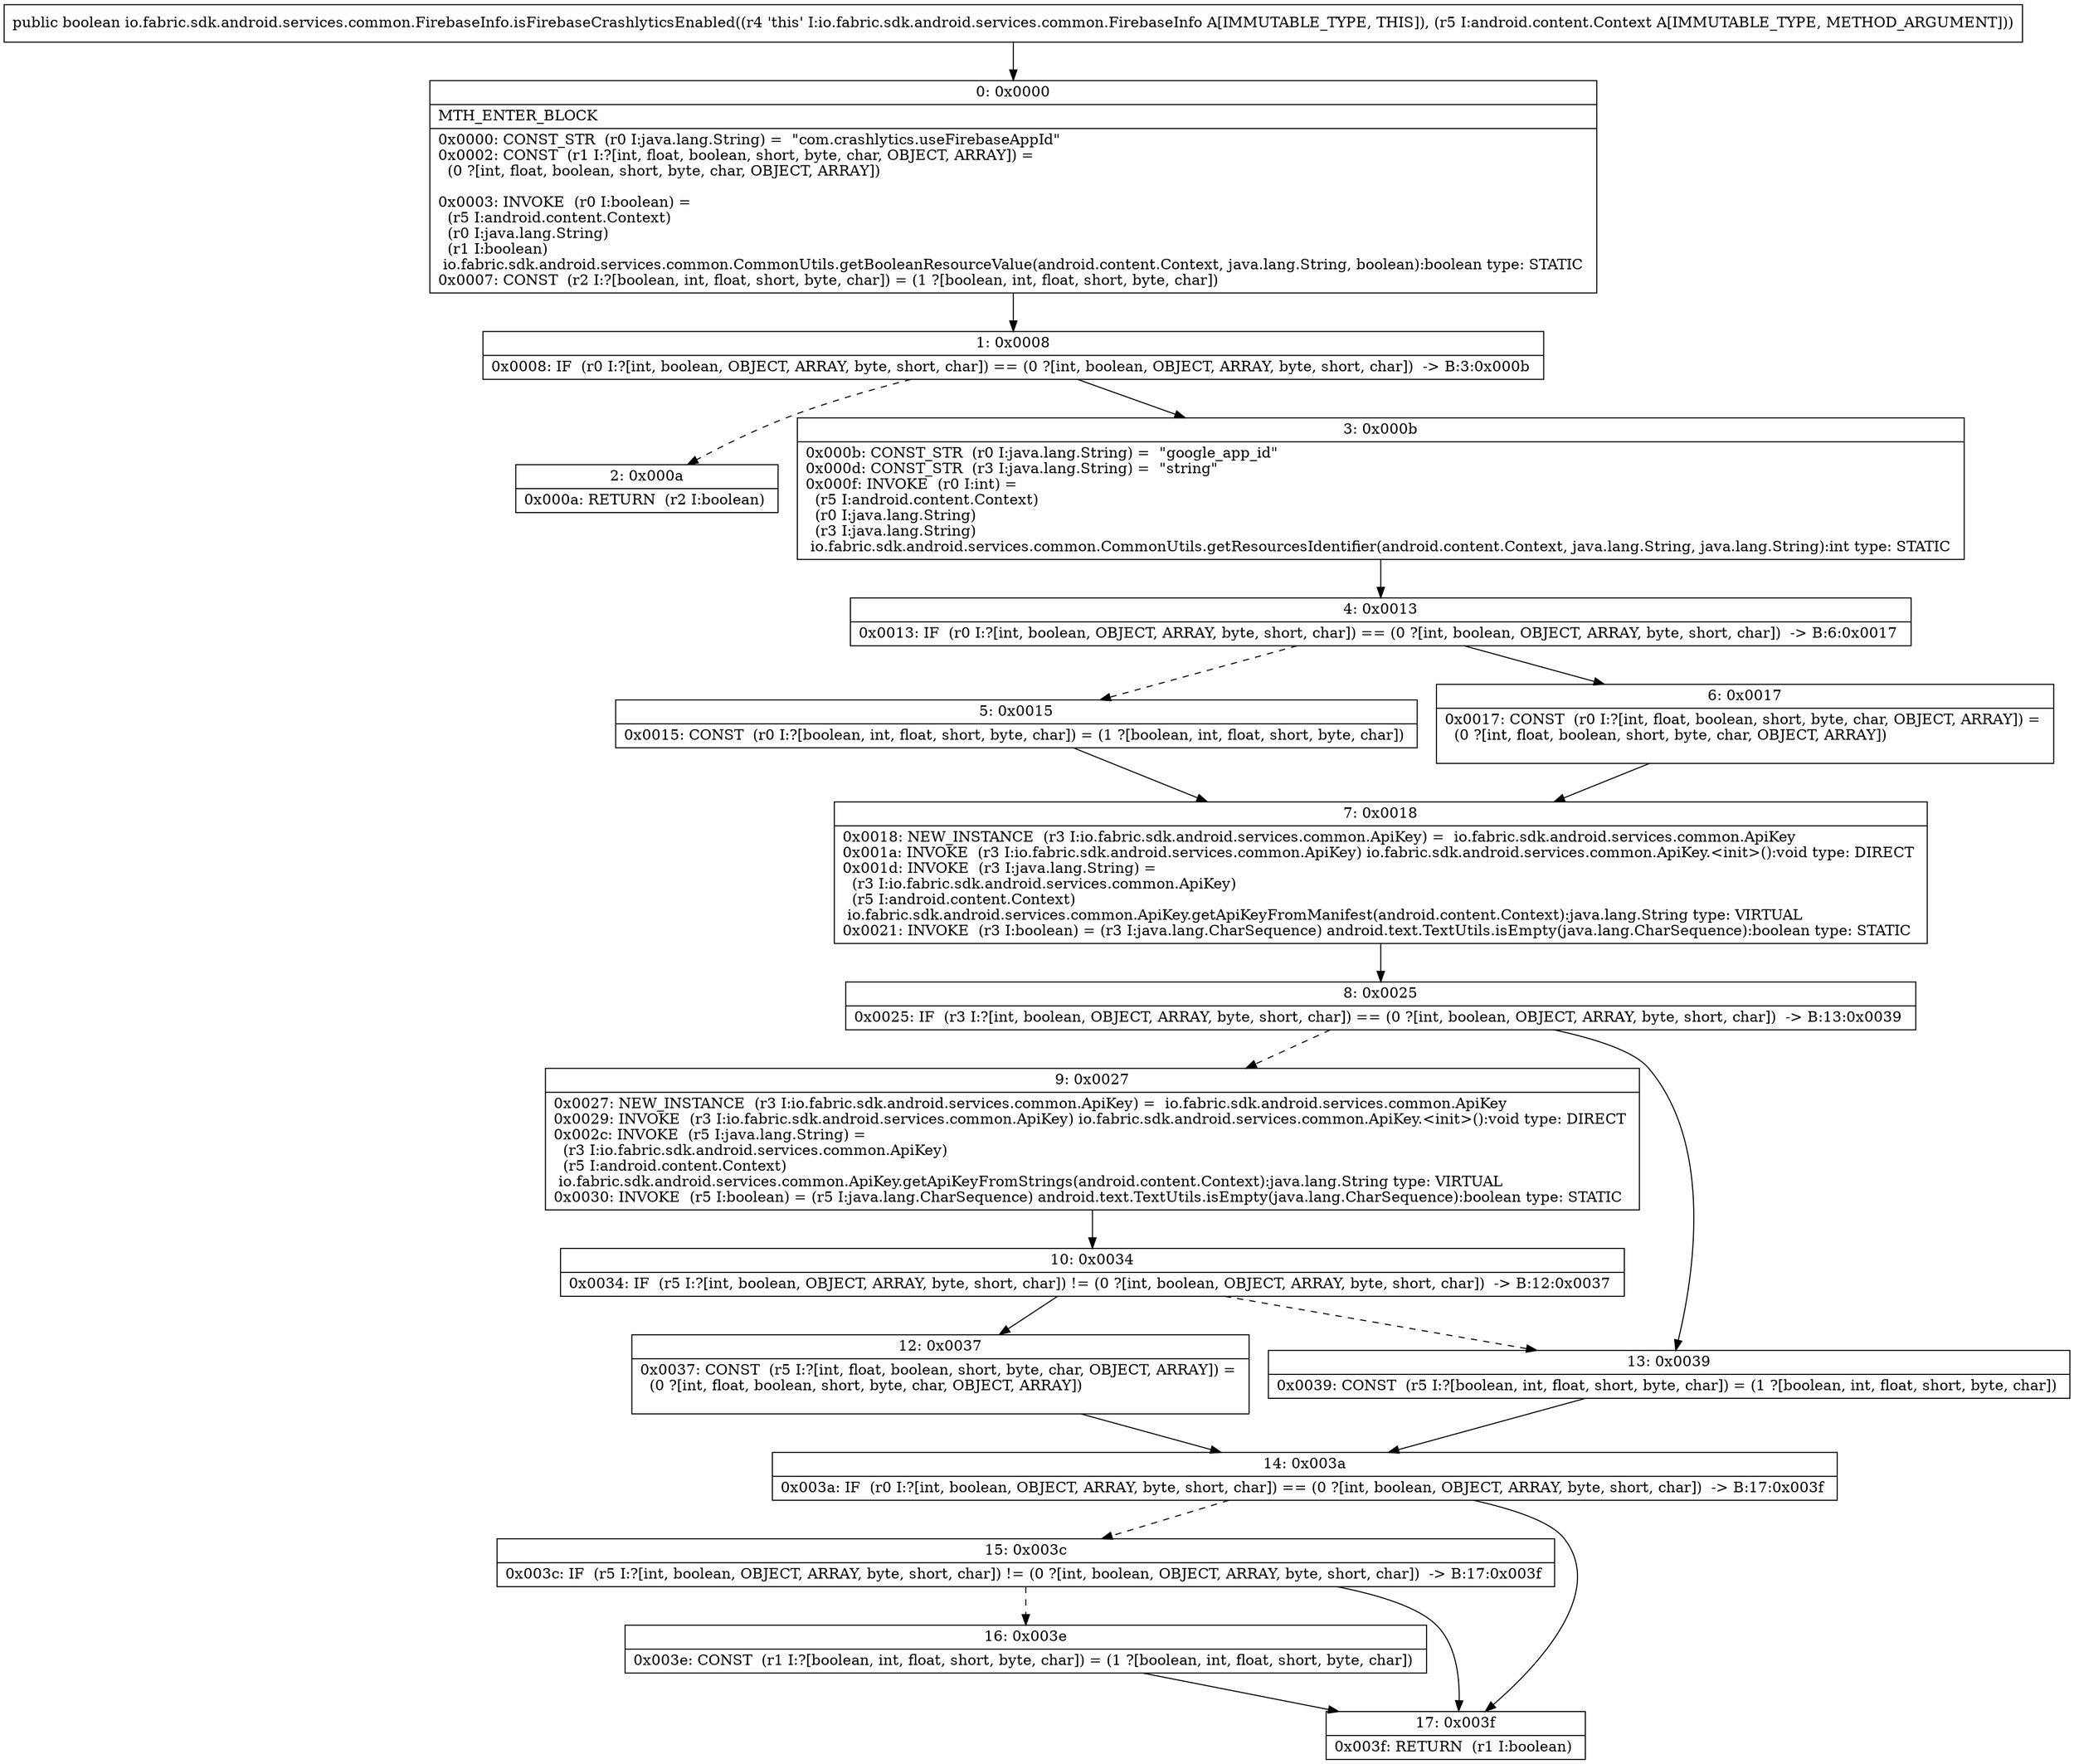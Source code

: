 digraph "CFG forio.fabric.sdk.android.services.common.FirebaseInfo.isFirebaseCrashlyticsEnabled(Landroid\/content\/Context;)Z" {
Node_0 [shape=record,label="{0\:\ 0x0000|MTH_ENTER_BLOCK\l|0x0000: CONST_STR  (r0 I:java.lang.String) =  \"com.crashlytics.useFirebaseAppId\" \l0x0002: CONST  (r1 I:?[int, float, boolean, short, byte, char, OBJECT, ARRAY]) = \l  (0 ?[int, float, boolean, short, byte, char, OBJECT, ARRAY])\l \l0x0003: INVOKE  (r0 I:boolean) = \l  (r5 I:android.content.Context)\l  (r0 I:java.lang.String)\l  (r1 I:boolean)\l io.fabric.sdk.android.services.common.CommonUtils.getBooleanResourceValue(android.content.Context, java.lang.String, boolean):boolean type: STATIC \l0x0007: CONST  (r2 I:?[boolean, int, float, short, byte, char]) = (1 ?[boolean, int, float, short, byte, char]) \l}"];
Node_1 [shape=record,label="{1\:\ 0x0008|0x0008: IF  (r0 I:?[int, boolean, OBJECT, ARRAY, byte, short, char]) == (0 ?[int, boolean, OBJECT, ARRAY, byte, short, char])  \-\> B:3:0x000b \l}"];
Node_2 [shape=record,label="{2\:\ 0x000a|0x000a: RETURN  (r2 I:boolean) \l}"];
Node_3 [shape=record,label="{3\:\ 0x000b|0x000b: CONST_STR  (r0 I:java.lang.String) =  \"google_app_id\" \l0x000d: CONST_STR  (r3 I:java.lang.String) =  \"string\" \l0x000f: INVOKE  (r0 I:int) = \l  (r5 I:android.content.Context)\l  (r0 I:java.lang.String)\l  (r3 I:java.lang.String)\l io.fabric.sdk.android.services.common.CommonUtils.getResourcesIdentifier(android.content.Context, java.lang.String, java.lang.String):int type: STATIC \l}"];
Node_4 [shape=record,label="{4\:\ 0x0013|0x0013: IF  (r0 I:?[int, boolean, OBJECT, ARRAY, byte, short, char]) == (0 ?[int, boolean, OBJECT, ARRAY, byte, short, char])  \-\> B:6:0x0017 \l}"];
Node_5 [shape=record,label="{5\:\ 0x0015|0x0015: CONST  (r0 I:?[boolean, int, float, short, byte, char]) = (1 ?[boolean, int, float, short, byte, char]) \l}"];
Node_6 [shape=record,label="{6\:\ 0x0017|0x0017: CONST  (r0 I:?[int, float, boolean, short, byte, char, OBJECT, ARRAY]) = \l  (0 ?[int, float, boolean, short, byte, char, OBJECT, ARRAY])\l \l}"];
Node_7 [shape=record,label="{7\:\ 0x0018|0x0018: NEW_INSTANCE  (r3 I:io.fabric.sdk.android.services.common.ApiKey) =  io.fabric.sdk.android.services.common.ApiKey \l0x001a: INVOKE  (r3 I:io.fabric.sdk.android.services.common.ApiKey) io.fabric.sdk.android.services.common.ApiKey.\<init\>():void type: DIRECT \l0x001d: INVOKE  (r3 I:java.lang.String) = \l  (r3 I:io.fabric.sdk.android.services.common.ApiKey)\l  (r5 I:android.content.Context)\l io.fabric.sdk.android.services.common.ApiKey.getApiKeyFromManifest(android.content.Context):java.lang.String type: VIRTUAL \l0x0021: INVOKE  (r3 I:boolean) = (r3 I:java.lang.CharSequence) android.text.TextUtils.isEmpty(java.lang.CharSequence):boolean type: STATIC \l}"];
Node_8 [shape=record,label="{8\:\ 0x0025|0x0025: IF  (r3 I:?[int, boolean, OBJECT, ARRAY, byte, short, char]) == (0 ?[int, boolean, OBJECT, ARRAY, byte, short, char])  \-\> B:13:0x0039 \l}"];
Node_9 [shape=record,label="{9\:\ 0x0027|0x0027: NEW_INSTANCE  (r3 I:io.fabric.sdk.android.services.common.ApiKey) =  io.fabric.sdk.android.services.common.ApiKey \l0x0029: INVOKE  (r3 I:io.fabric.sdk.android.services.common.ApiKey) io.fabric.sdk.android.services.common.ApiKey.\<init\>():void type: DIRECT \l0x002c: INVOKE  (r5 I:java.lang.String) = \l  (r3 I:io.fabric.sdk.android.services.common.ApiKey)\l  (r5 I:android.content.Context)\l io.fabric.sdk.android.services.common.ApiKey.getApiKeyFromStrings(android.content.Context):java.lang.String type: VIRTUAL \l0x0030: INVOKE  (r5 I:boolean) = (r5 I:java.lang.CharSequence) android.text.TextUtils.isEmpty(java.lang.CharSequence):boolean type: STATIC \l}"];
Node_10 [shape=record,label="{10\:\ 0x0034|0x0034: IF  (r5 I:?[int, boolean, OBJECT, ARRAY, byte, short, char]) != (0 ?[int, boolean, OBJECT, ARRAY, byte, short, char])  \-\> B:12:0x0037 \l}"];
Node_12 [shape=record,label="{12\:\ 0x0037|0x0037: CONST  (r5 I:?[int, float, boolean, short, byte, char, OBJECT, ARRAY]) = \l  (0 ?[int, float, boolean, short, byte, char, OBJECT, ARRAY])\l \l}"];
Node_13 [shape=record,label="{13\:\ 0x0039|0x0039: CONST  (r5 I:?[boolean, int, float, short, byte, char]) = (1 ?[boolean, int, float, short, byte, char]) \l}"];
Node_14 [shape=record,label="{14\:\ 0x003a|0x003a: IF  (r0 I:?[int, boolean, OBJECT, ARRAY, byte, short, char]) == (0 ?[int, boolean, OBJECT, ARRAY, byte, short, char])  \-\> B:17:0x003f \l}"];
Node_15 [shape=record,label="{15\:\ 0x003c|0x003c: IF  (r5 I:?[int, boolean, OBJECT, ARRAY, byte, short, char]) != (0 ?[int, boolean, OBJECT, ARRAY, byte, short, char])  \-\> B:17:0x003f \l}"];
Node_16 [shape=record,label="{16\:\ 0x003e|0x003e: CONST  (r1 I:?[boolean, int, float, short, byte, char]) = (1 ?[boolean, int, float, short, byte, char]) \l}"];
Node_17 [shape=record,label="{17\:\ 0x003f|0x003f: RETURN  (r1 I:boolean) \l}"];
MethodNode[shape=record,label="{public boolean io.fabric.sdk.android.services.common.FirebaseInfo.isFirebaseCrashlyticsEnabled((r4 'this' I:io.fabric.sdk.android.services.common.FirebaseInfo A[IMMUTABLE_TYPE, THIS]), (r5 I:android.content.Context A[IMMUTABLE_TYPE, METHOD_ARGUMENT])) }"];
MethodNode -> Node_0;
Node_0 -> Node_1;
Node_1 -> Node_2[style=dashed];
Node_1 -> Node_3;
Node_3 -> Node_4;
Node_4 -> Node_5[style=dashed];
Node_4 -> Node_6;
Node_5 -> Node_7;
Node_6 -> Node_7;
Node_7 -> Node_8;
Node_8 -> Node_9[style=dashed];
Node_8 -> Node_13;
Node_9 -> Node_10;
Node_10 -> Node_12;
Node_10 -> Node_13[style=dashed];
Node_12 -> Node_14;
Node_13 -> Node_14;
Node_14 -> Node_15[style=dashed];
Node_14 -> Node_17;
Node_15 -> Node_16[style=dashed];
Node_15 -> Node_17;
Node_16 -> Node_17;
}

